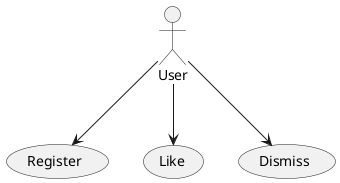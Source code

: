 @startuml

actor User
usecase Register
usecase Like
usecase Dismiss

User --> Register
User --> Like
User --> Dismiss

@enduml